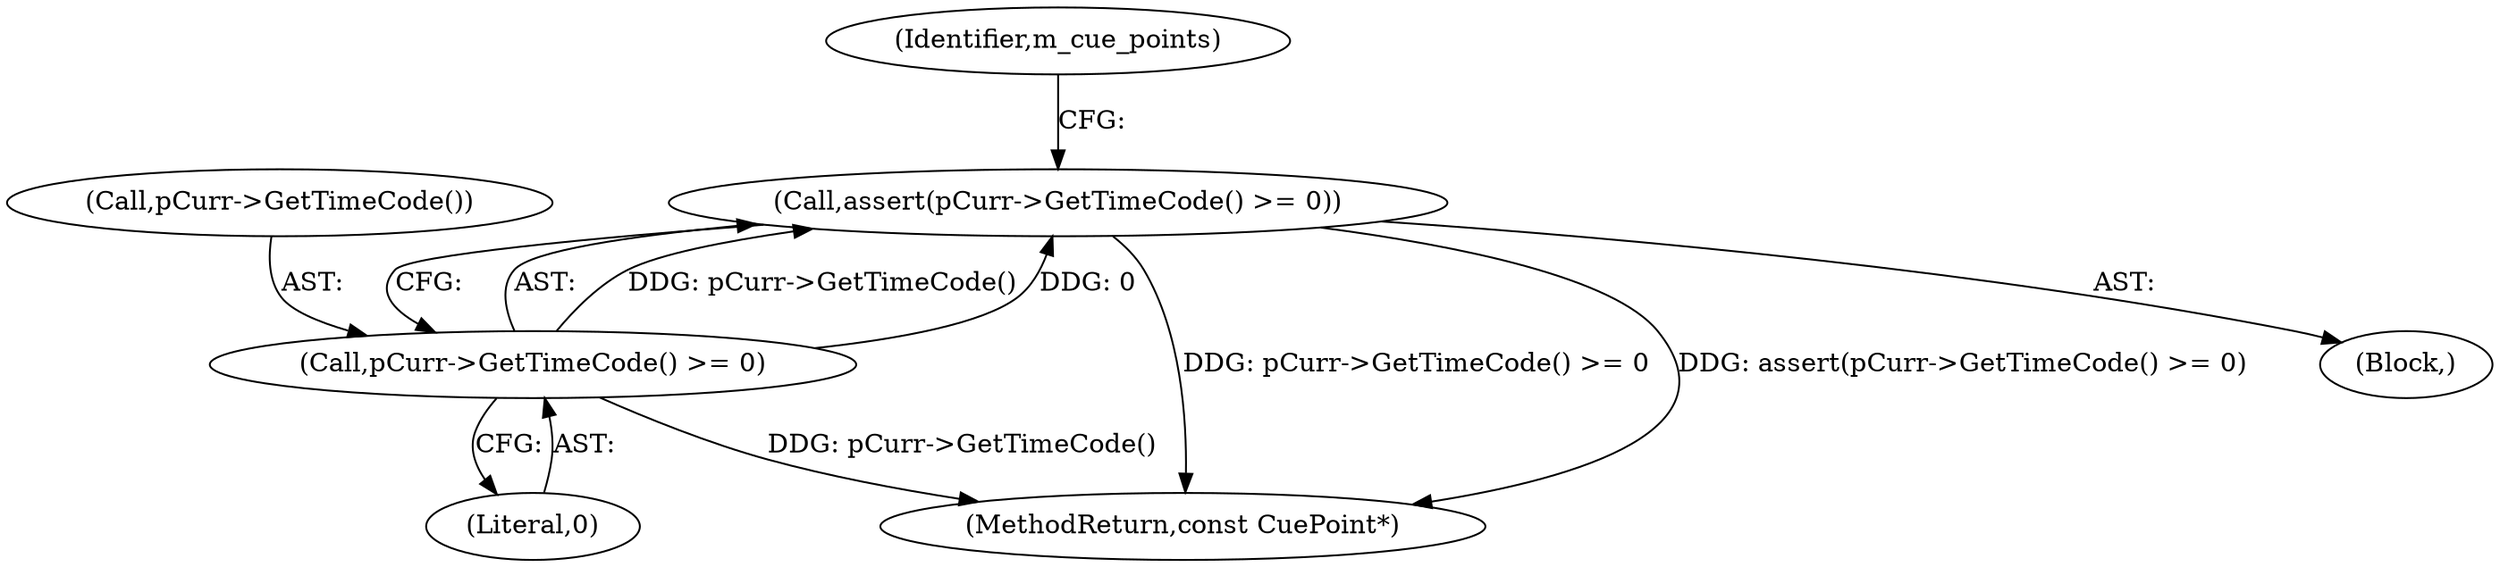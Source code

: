 digraph "1_Android_04839626ed859623901ebd3a5fd483982186b59d_108@API" {
"1000109" [label="(Call,assert(pCurr->GetTimeCode() >= 0))"];
"1000110" [label="(Call,pCurr->GetTimeCode() >= 0)"];
"1000110" [label="(Call,pCurr->GetTimeCode() >= 0)"];
"1000102" [label="(Block,)"];
"1000109" [label="(Call,assert(pCurr->GetTimeCode() >= 0))"];
"1000111" [label="(Call,pCurr->GetTimeCode())"];
"1000167" [label="(MethodReturn,const CuePoint*)"];
"1000112" [label="(Literal,0)"];
"1000114" [label="(Identifier,m_cue_points)"];
"1000109" -> "1000102"  [label="AST: "];
"1000109" -> "1000110"  [label="CFG: "];
"1000110" -> "1000109"  [label="AST: "];
"1000114" -> "1000109"  [label="CFG: "];
"1000109" -> "1000167"  [label="DDG: pCurr->GetTimeCode() >= 0"];
"1000109" -> "1000167"  [label="DDG: assert(pCurr->GetTimeCode() >= 0)"];
"1000110" -> "1000109"  [label="DDG: pCurr->GetTimeCode()"];
"1000110" -> "1000109"  [label="DDG: 0"];
"1000110" -> "1000112"  [label="CFG: "];
"1000111" -> "1000110"  [label="AST: "];
"1000112" -> "1000110"  [label="AST: "];
"1000110" -> "1000167"  [label="DDG: pCurr->GetTimeCode()"];
}
